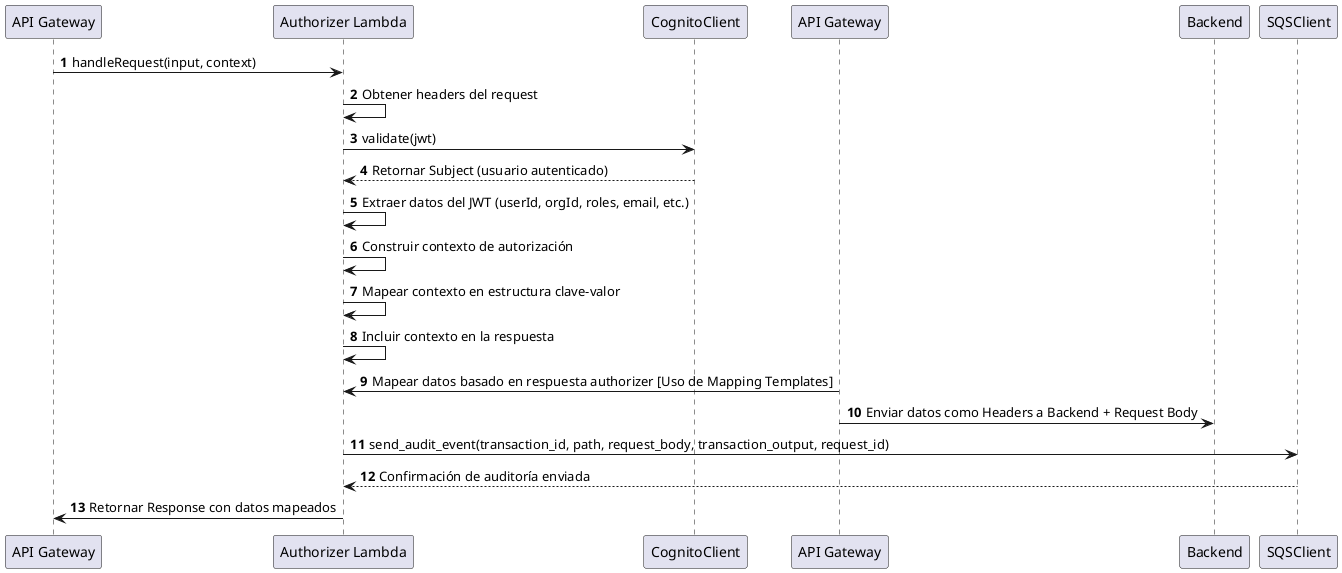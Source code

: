 @startuml
autonumber

participant "API Gateway" as API
participant "Authorizer Lambda" as Handler
participant "CognitoClient" as Cognito
participant "API Gateway" as APIGateway
participant "Backend" as Backend 
participant "SQSClient" as SQS


API -> Handler: handleRequest(input, context)
Handler -> Handler: Obtener headers del request
Handler -> Cognito: validate(jwt)
Cognito --> Handler: Retornar Subject (usuario autenticado)

Handler -> Handler: Extraer datos del JWT (userId, orgId, roles, email, etc.)
Handler -> Handler: Construir contexto de autorización
Handler -> Handler: Mapear contexto en estructura clave-valor
Handler -> Handler: Incluir contexto en la respuesta
APIGateway -> Handler: Mapear datos basado en respuesta authorizer [Uso de Mapping Templates]
APIGateway -> Backend: Enviar datos como Headers a Backend + Request Body

Handler -> SQS: send_audit_event(transaction_id, path, request_body, transaction_output, request_id)
SQS --> Handler: Confirmación de auditoría enviada

Handler -> API: Retornar Response con datos mapeados
@enduml
